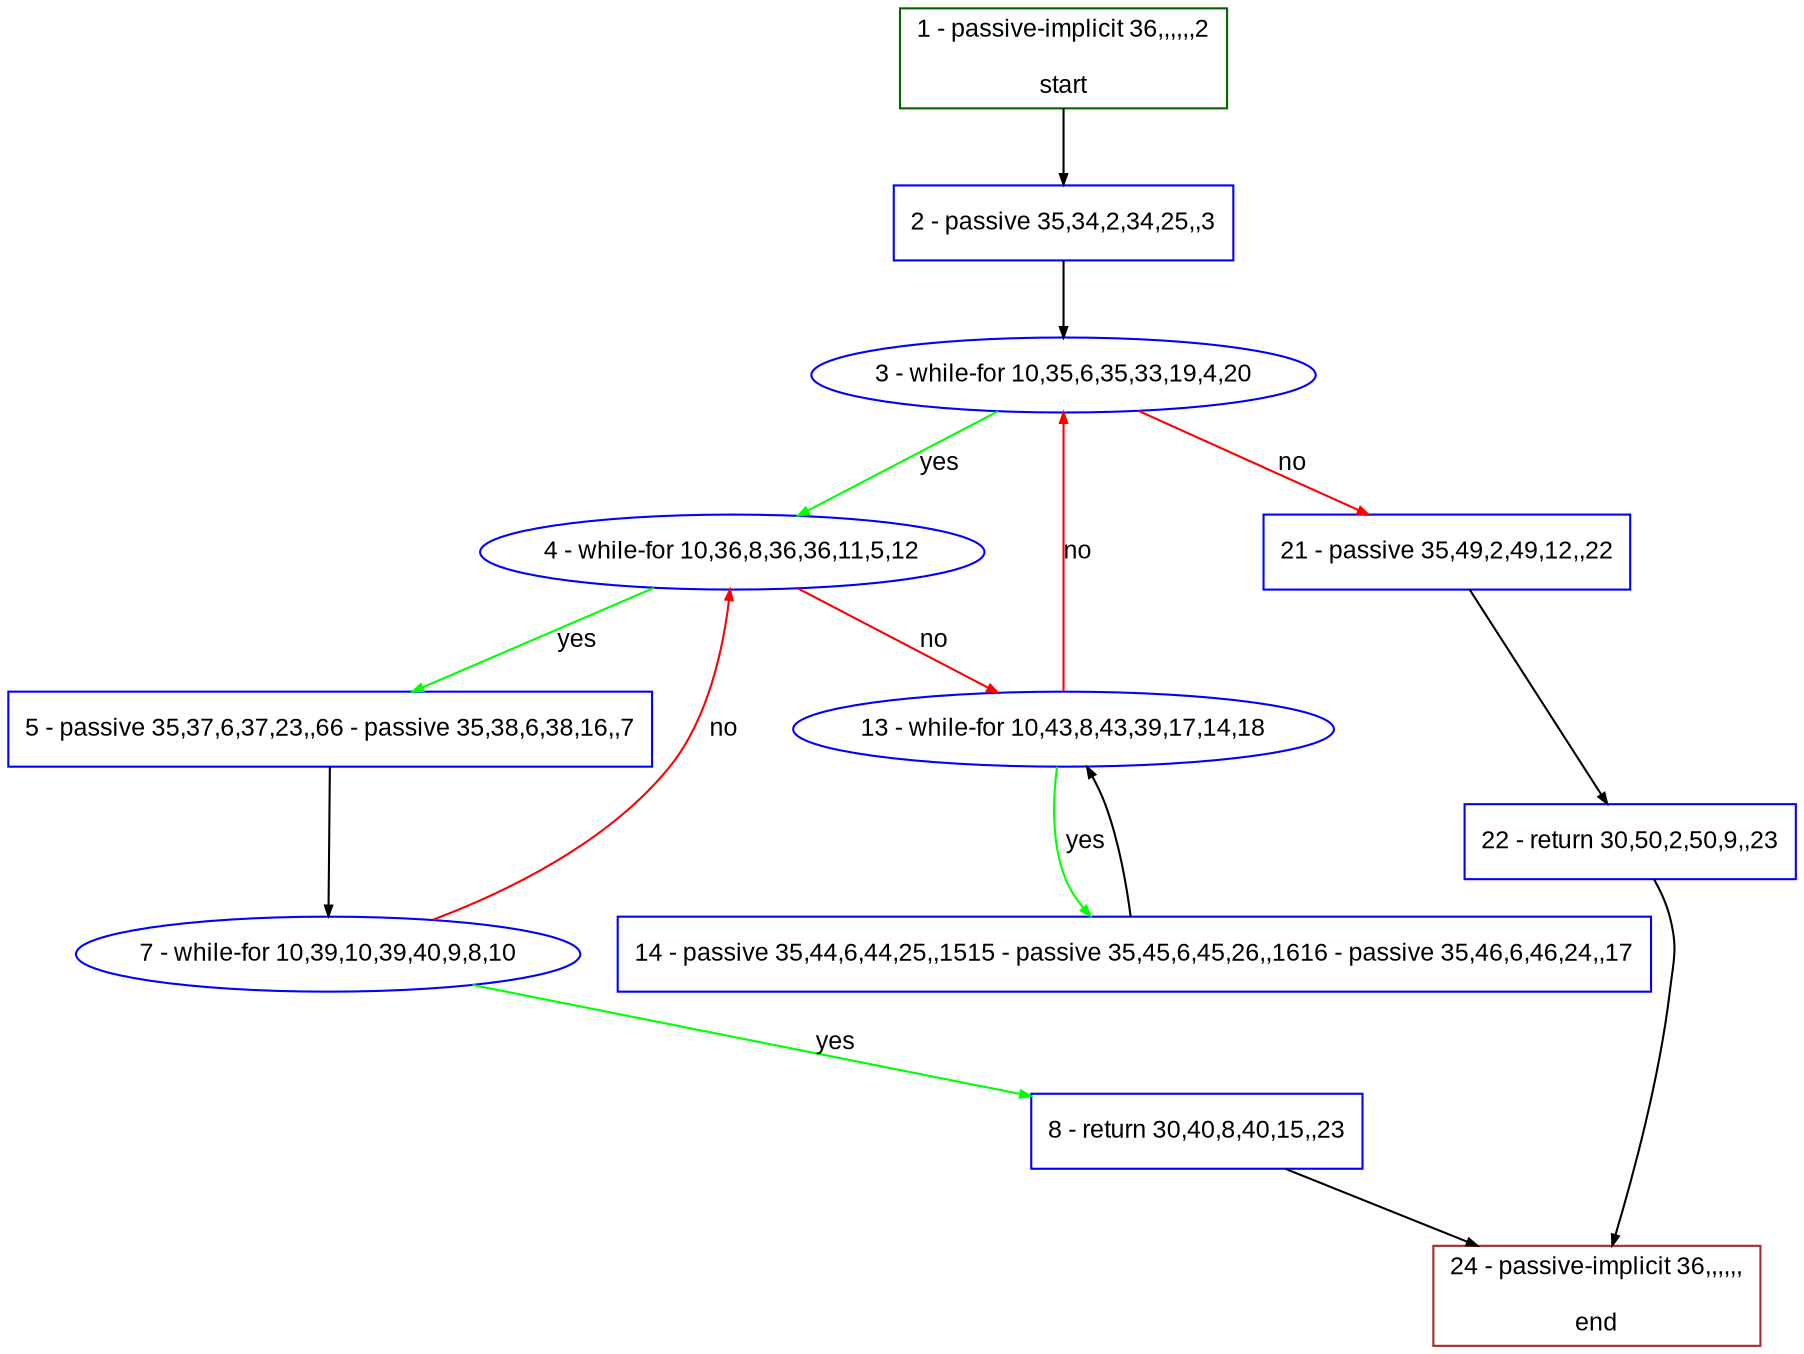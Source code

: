 digraph "" {
  graph [pack="true", label="", fontsize="12", packmode="clust", fontname="Arial", fillcolor="#FFFFCC", bgcolor="white", style="rounded,filled", compound="true"];
  node [node_initialized="no", label="", color="grey", fontsize="12", fillcolor="white", fontname="Arial", style="filled", shape="rectangle", compound="true", fixedsize="false"];
  edge [fontcolor="black", arrowhead="normal", arrowtail="none", arrowsize="0.5", ltail="", label="", color="black", fontsize="12", lhead="", fontname="Arial", dir="forward", compound="true"];
  __N1 [label="2 - passive 35,34,2,34,25,,3", color="#0000ff", fillcolor="#ffffff", style="filled", shape="box"];
  __N2 [label="1 - passive-implicit 36,,,,,,2\n\nstart", color="#006400", fillcolor="#ffffff", style="filled", shape="box"];
  __N3 [label="3 - while-for 10,35,6,35,33,19,4,20", color="#0000ff", fillcolor="#ffffff", style="filled", shape="oval"];
  __N4 [label="4 - while-for 10,36,8,36,36,11,5,12", color="#0000ff", fillcolor="#ffffff", style="filled", shape="oval"];
  __N5 [label="21 - passive 35,49,2,49,12,,22", color="#0000ff", fillcolor="#ffffff", style="filled", shape="box"];
  __N6 [label="5 - passive 35,37,6,37,23,,66 - passive 35,38,6,38,16,,7", color="#0000ff", fillcolor="#ffffff", style="filled", shape="box"];
  __N7 [label="13 - while-for 10,43,8,43,39,17,14,18", color="#0000ff", fillcolor="#ffffff", style="filled", shape="oval"];
  __N8 [label="7 - while-for 10,39,10,39,40,9,8,10", color="#0000ff", fillcolor="#ffffff", style="filled", shape="oval"];
  __N9 [label="8 - return 30,40,8,40,15,,23", color="#0000ff", fillcolor="#ffffff", style="filled", shape="box"];
  __N10 [label="24 - passive-implicit 36,,,,,,\n\nend", color="#a52a2a", fillcolor="#ffffff", style="filled", shape="box"];
  __N11 [label="14 - passive 35,44,6,44,25,,1515 - passive 35,45,6,45,26,,1616 - passive 35,46,6,46,24,,17", color="#0000ff", fillcolor="#ffffff", style="filled", shape="box"];
  __N12 [label="22 - return 30,50,2,50,9,,23", color="#0000ff", fillcolor="#ffffff", style="filled", shape="box"];
  __N2 -> __N1 [arrowhead="normal", arrowtail="none", color="#000000", label="", dir="forward"];
  __N1 -> __N3 [arrowhead="normal", arrowtail="none", color="#000000", label="", dir="forward"];
  __N3 -> __N4 [arrowhead="normal", arrowtail="none", color="#00ff00", label="yes", dir="forward"];
  __N3 -> __N5 [arrowhead="normal", arrowtail="none", color="#ff0000", label="no", dir="forward"];
  __N4 -> __N6 [arrowhead="normal", arrowtail="none", color="#00ff00", label="yes", dir="forward"];
  __N4 -> __N7 [arrowhead="normal", arrowtail="none", color="#ff0000", label="no", dir="forward"];
  __N6 -> __N8 [arrowhead="normal", arrowtail="none", color="#000000", label="", dir="forward"];
  __N8 -> __N4 [arrowhead="normal", arrowtail="none", color="#ff0000", label="no", dir="forward"];
  __N8 -> __N9 [arrowhead="normal", arrowtail="none", color="#00ff00", label="yes", dir="forward"];
  __N9 -> __N10 [arrowhead="normal", arrowtail="none", color="#000000", label="", dir="forward"];
  __N7 -> __N3 [arrowhead="normal", arrowtail="none", color="#ff0000", label="no", dir="forward"];
  __N7 -> __N11 [arrowhead="normal", arrowtail="none", color="#00ff00", label="yes", dir="forward"];
  __N11 -> __N7 [arrowhead="normal", arrowtail="none", color="#000000", label="", dir="forward"];
  __N5 -> __N12 [arrowhead="normal", arrowtail="none", color="#000000", label="", dir="forward"];
  __N12 -> __N10 [arrowhead="normal", arrowtail="none", color="#000000", label="", dir="forward"];
}
